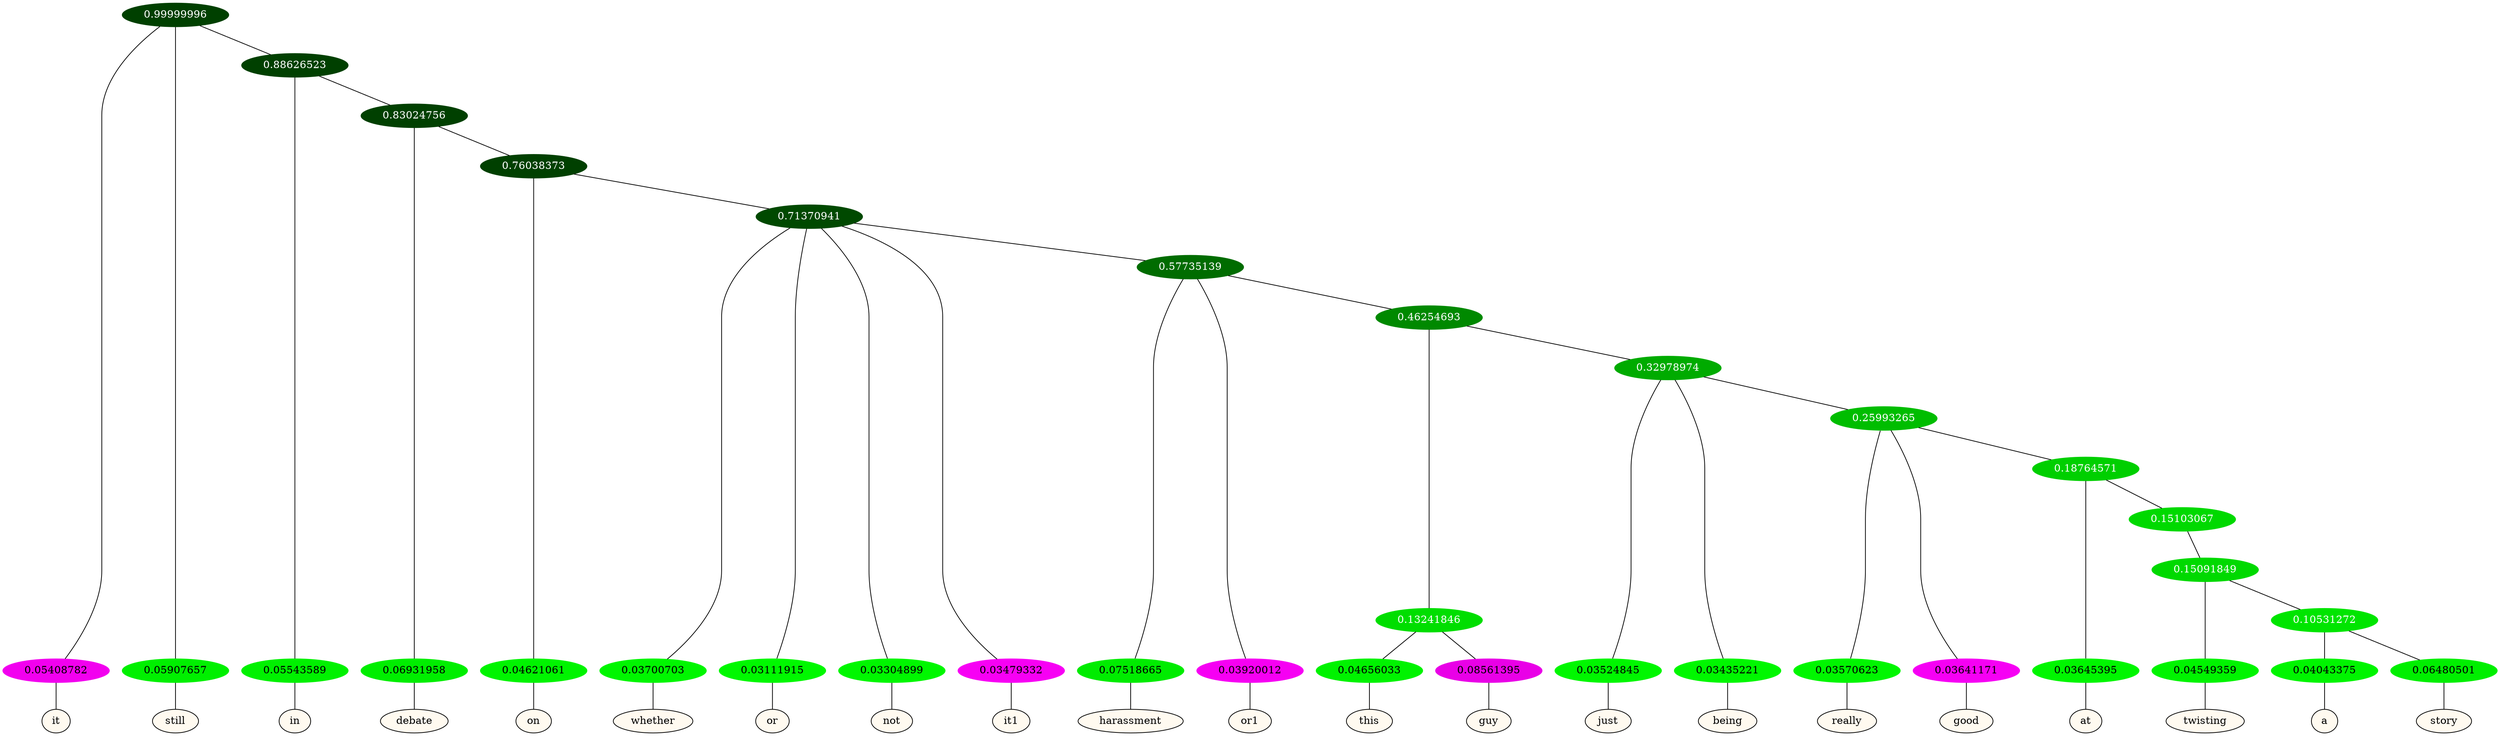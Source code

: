 graph {
	node [format=png height=0.15 nodesep=0.001 ordering=out overlap=prism overlap_scaling=0.01 ranksep=0.001 ratio=0.2 style=filled width=0.15]
	{
		rank=same
		a_w_1 [label=it color=black fillcolor=floralwhite style="filled,solid"]
		a_w_2 [label=still color=black fillcolor=floralwhite style="filled,solid"]
		a_w_4 [label=in color=black fillcolor=floralwhite style="filled,solid"]
		a_w_6 [label=debate color=black fillcolor=floralwhite style="filled,solid"]
		a_w_8 [label=on color=black fillcolor=floralwhite style="filled,solid"]
		a_w_10 [label=whether color=black fillcolor=floralwhite style="filled,solid"]
		a_w_11 [label=or color=black fillcolor=floralwhite style="filled,solid"]
		a_w_12 [label=not color=black fillcolor=floralwhite style="filled,solid"]
		a_w_13 [label=it1 color=black fillcolor=floralwhite style="filled,solid"]
		a_w_15 [label=harassment color=black fillcolor=floralwhite style="filled,solid"]
		a_w_16 [label=or1 color=black fillcolor=floralwhite style="filled,solid"]
		a_w_20 [label=this color=black fillcolor=floralwhite style="filled,solid"]
		a_w_21 [label=guy color=black fillcolor=floralwhite style="filled,solid"]
		a_w_22 [label=just color=black fillcolor=floralwhite style="filled,solid"]
		a_w_23 [label=being color=black fillcolor=floralwhite style="filled,solid"]
		a_w_25 [label=really color=black fillcolor=floralwhite style="filled,solid"]
		a_w_26 [label=good color=black fillcolor=floralwhite style="filled,solid"]
		a_w_28 [label=at color=black fillcolor=floralwhite style="filled,solid"]
		a_w_31 [label=twisting color=black fillcolor=floralwhite style="filled,solid"]
		a_w_33 [label=a color=black fillcolor=floralwhite style="filled,solid"]
		a_w_34 [label=story color=black fillcolor=floralwhite style="filled,solid"]
	}
	a_n_1 -- a_w_1
	a_n_2 -- a_w_2
	a_n_4 -- a_w_4
	a_n_6 -- a_w_6
	a_n_8 -- a_w_8
	a_n_10 -- a_w_10
	a_n_11 -- a_w_11
	a_n_12 -- a_w_12
	a_n_13 -- a_w_13
	a_n_15 -- a_w_15
	a_n_16 -- a_w_16
	a_n_20 -- a_w_20
	a_n_21 -- a_w_21
	a_n_22 -- a_w_22
	a_n_23 -- a_w_23
	a_n_25 -- a_w_25
	a_n_26 -- a_w_26
	a_n_28 -- a_w_28
	a_n_31 -- a_w_31
	a_n_33 -- a_w_33
	a_n_34 -- a_w_34
	{
		rank=same
		a_n_1 [label=0.05408782 color="0.835 1.000 0.946" fontcolor=black]
		a_n_2 [label=0.05907657 color="0.334 1.000 0.941" fontcolor=black]
		a_n_4 [label=0.05543589 color="0.334 1.000 0.945" fontcolor=black]
		a_n_6 [label=0.06931958 color="0.334 1.000 0.931" fontcolor=black]
		a_n_8 [label=0.04621061 color="0.334 1.000 0.954" fontcolor=black]
		a_n_10 [label=0.03700703 color="0.334 1.000 0.963" fontcolor=black]
		a_n_11 [label=0.03111915 color="0.334 1.000 0.969" fontcolor=black]
		a_n_12 [label=0.03304899 color="0.334 1.000 0.967" fontcolor=black]
		a_n_13 [label=0.03479332 color="0.835 1.000 0.965" fontcolor=black]
		a_n_15 [label=0.07518665 color="0.334 1.000 0.925" fontcolor=black]
		a_n_16 [label=0.03920012 color="0.835 1.000 0.961" fontcolor=black]
		a_n_20 [label=0.04656033 color="0.334 1.000 0.953" fontcolor=black]
		a_n_21 [label=0.08561395 color="0.835 1.000 0.914" fontcolor=black]
		a_n_22 [label=0.03524845 color="0.334 1.000 0.965" fontcolor=black]
		a_n_23 [label=0.03435221 color="0.334 1.000 0.966" fontcolor=black]
		a_n_25 [label=0.03570623 color="0.334 1.000 0.964" fontcolor=black]
		a_n_26 [label=0.03641171 color="0.835 1.000 0.964" fontcolor=black]
		a_n_28 [label=0.03645395 color="0.334 1.000 0.964" fontcolor=black]
		a_n_31 [label=0.04549359 color="0.334 1.000 0.955" fontcolor=black]
		a_n_33 [label=0.04043375 color="0.334 1.000 0.960" fontcolor=black]
		a_n_34 [label=0.06480501 color="0.334 1.000 0.935" fontcolor=black]
	}
	a_n_0 [label=0.99999996 color="0.334 1.000 0.250" fontcolor=grey99]
	a_n_0 -- a_n_1
	a_n_0 -- a_n_2
	a_n_3 [label=0.88626523 color="0.334 1.000 0.250" fontcolor=grey99]
	a_n_0 -- a_n_3
	a_n_3 -- a_n_4
	a_n_5 [label=0.83024756 color="0.334 1.000 0.250" fontcolor=grey99]
	a_n_3 -- a_n_5
	a_n_5 -- a_n_6
	a_n_7 [label=0.76038373 color="0.334 1.000 0.250" fontcolor=grey99]
	a_n_5 -- a_n_7
	a_n_7 -- a_n_8
	a_n_9 [label=0.71370941 color="0.334 1.000 0.286" fontcolor=grey99]
	a_n_7 -- a_n_9
	a_n_9 -- a_n_10
	a_n_9 -- a_n_11
	a_n_9 -- a_n_12
	a_n_9 -- a_n_13
	a_n_14 [label=0.57735139 color="0.334 1.000 0.423" fontcolor=grey99]
	a_n_9 -- a_n_14
	a_n_14 -- a_n_15
	a_n_14 -- a_n_16
	a_n_17 [label=0.46254693 color="0.334 1.000 0.537" fontcolor=grey99]
	a_n_14 -- a_n_17
	a_n_18 [label=0.13241846 color="0.334 1.000 0.868" fontcolor=grey99]
	a_n_17 -- a_n_18
	a_n_19 [label=0.32978974 color="0.334 1.000 0.670" fontcolor=grey99]
	a_n_17 -- a_n_19
	a_n_18 -- a_n_20
	a_n_18 -- a_n_21
	a_n_19 -- a_n_22
	a_n_19 -- a_n_23
	a_n_24 [label=0.25993265 color="0.334 1.000 0.740" fontcolor=grey99]
	a_n_19 -- a_n_24
	a_n_24 -- a_n_25
	a_n_24 -- a_n_26
	a_n_27 [label=0.18764571 color="0.334 1.000 0.812" fontcolor=grey99]
	a_n_24 -- a_n_27
	a_n_27 -- a_n_28
	a_n_29 [label=0.15103067 color="0.334 1.000 0.849" fontcolor=grey99]
	a_n_27 -- a_n_29
	a_n_30 [label=0.15091849 color="0.334 1.000 0.849" fontcolor=grey99]
	a_n_29 -- a_n_30
	a_n_30 -- a_n_31
	a_n_32 [label=0.10531272 color="0.334 1.000 0.895" fontcolor=grey99]
	a_n_30 -- a_n_32
	a_n_32 -- a_n_33
	a_n_32 -- a_n_34
}
